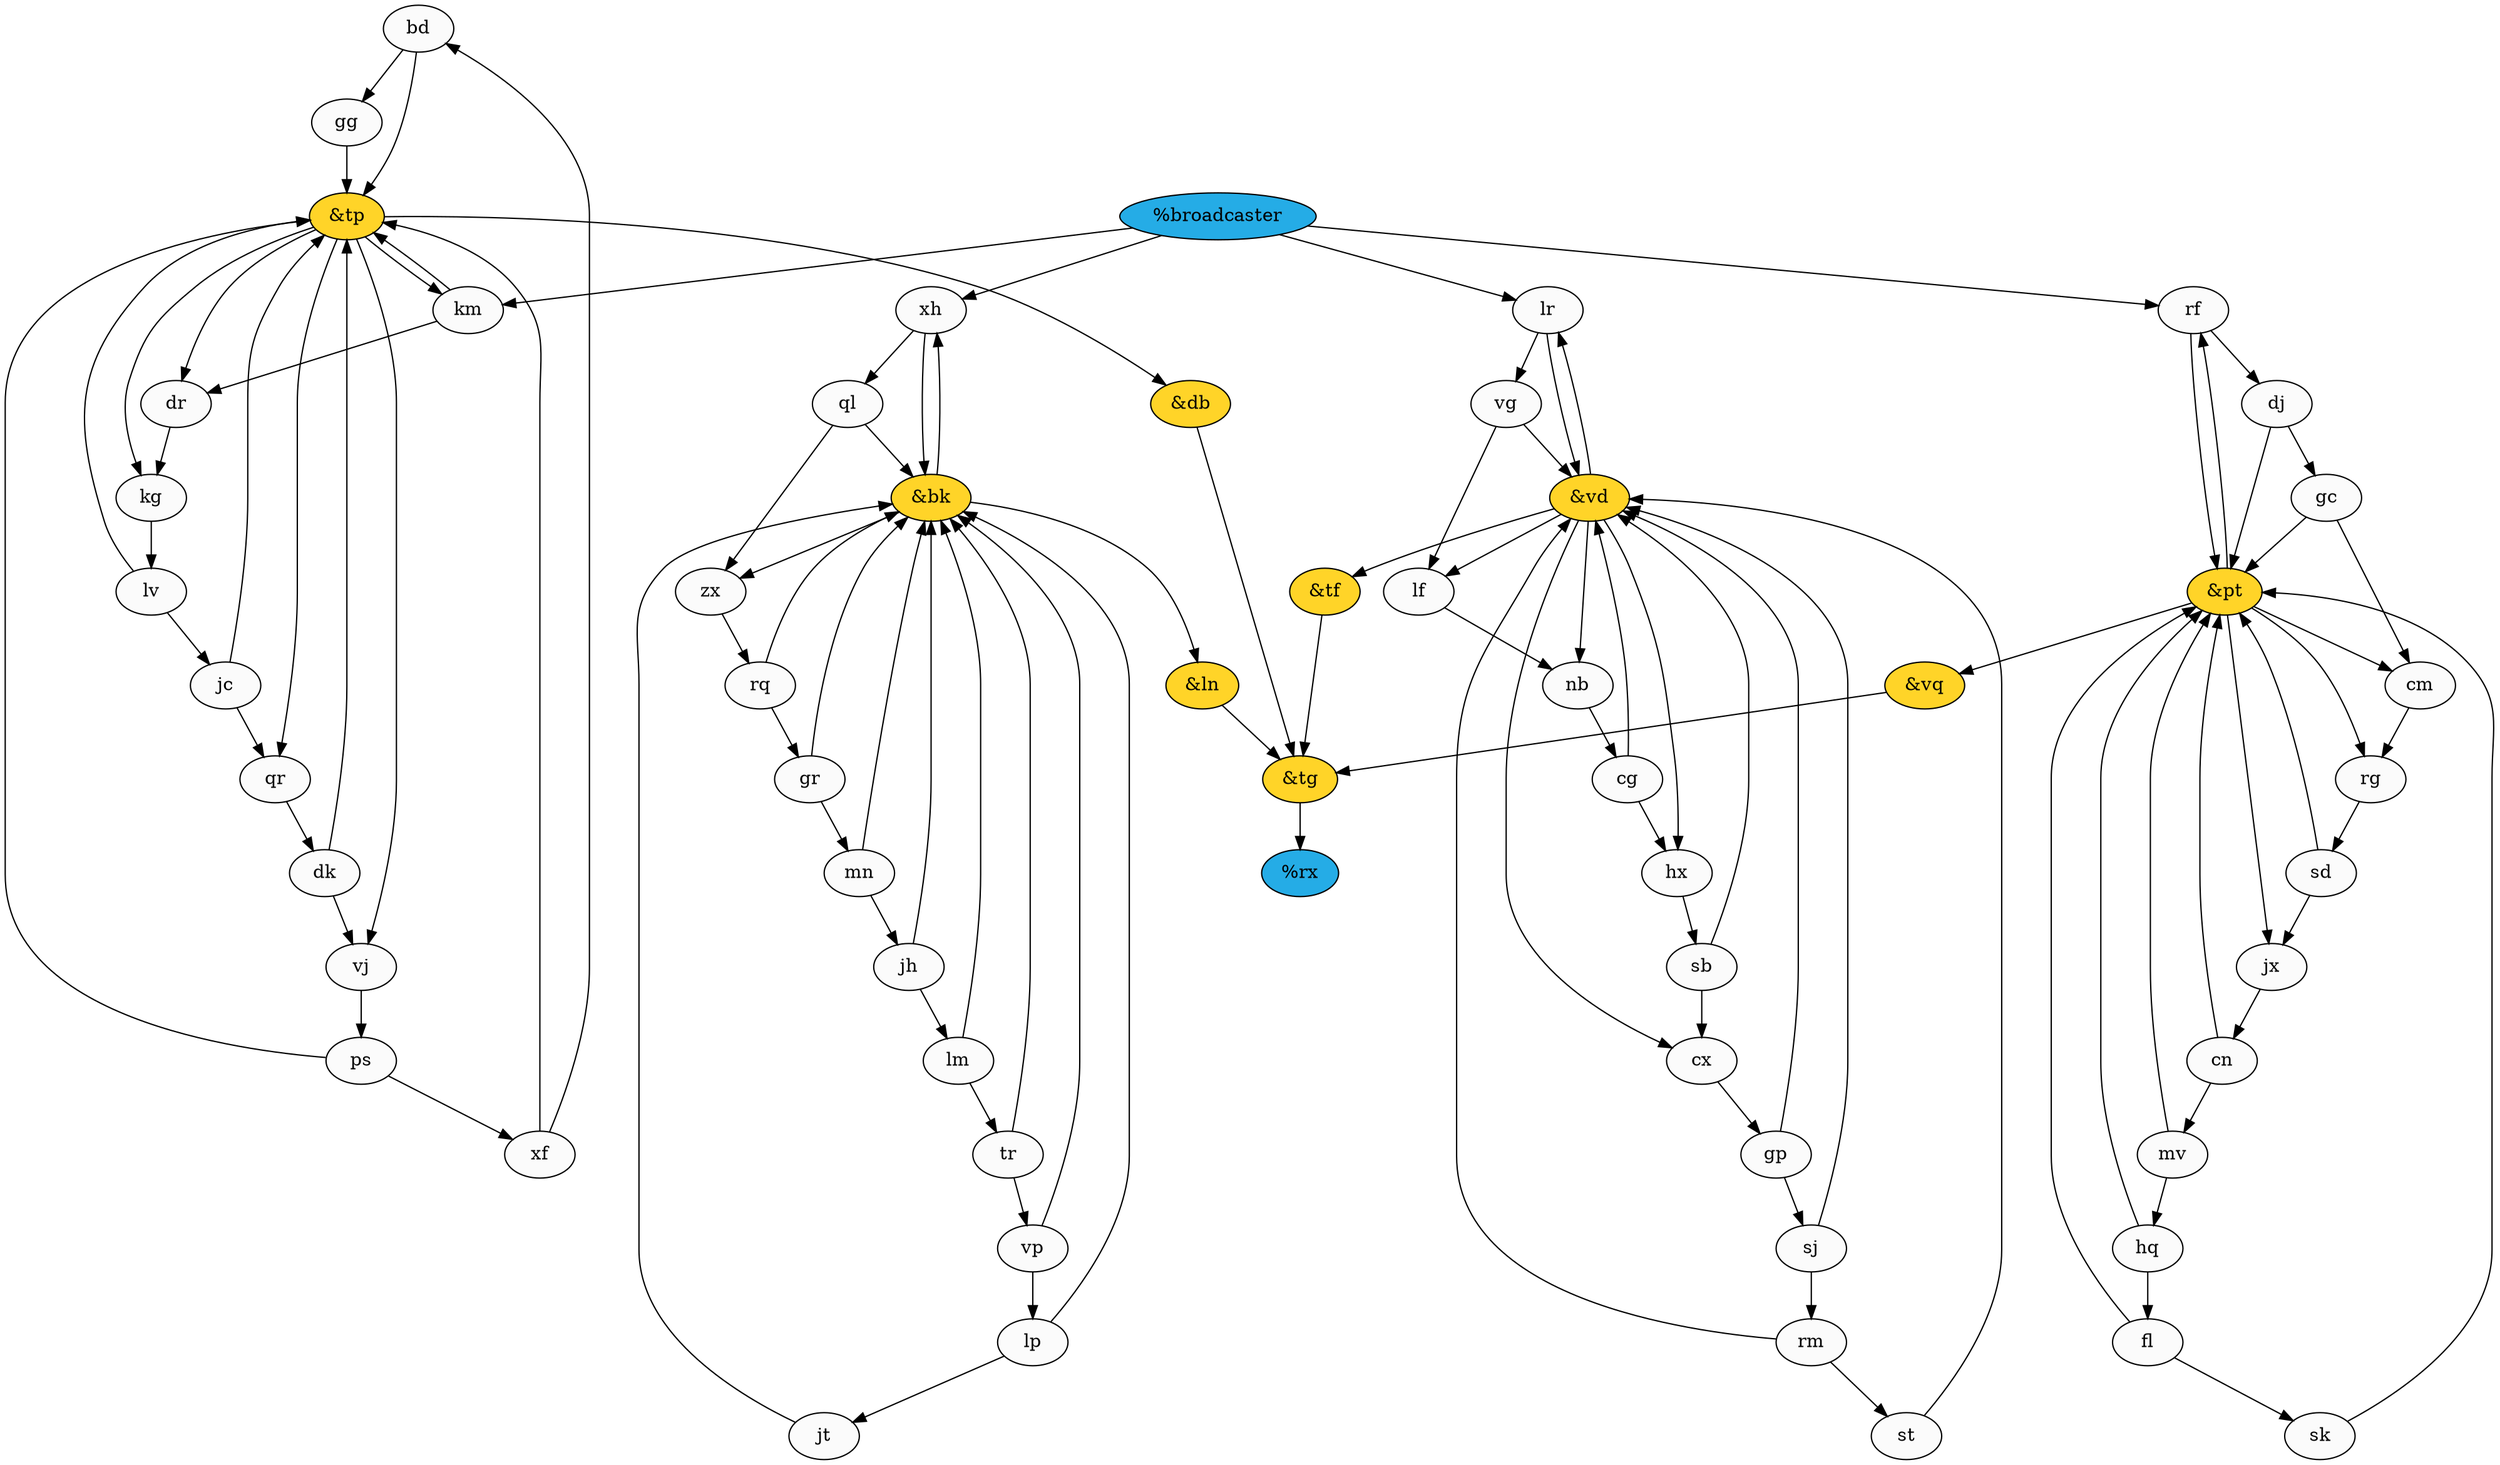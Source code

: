 digraph G {
node [style="filled"];"bd" [fillcolor="#fbfbfb"];
"bd" -> "tp";
"bd" -> "gg";
"bk" [label="&bk" fillcolor="#ffd428"];
"bk" -> "xh";
"bk" -> "ln";
"bk" -> "zx";
"broadcaster" [label="%broadcaster" fillcolor="#25ace6"];
"broadcaster" -> "km";
"broadcaster" -> "lr";
"broadcaster" -> "xh";
"broadcaster" -> "rf";
"cg" [fillcolor="#fbfbfb"];
"cg" -> "vd";
"cg" -> "hx";
"cm" [fillcolor="#fbfbfb"];
"cm" -> "rg";
"cn" [fillcolor="#fbfbfb"];
"cn" -> "mv";
"cn" -> "pt";
"cx" [fillcolor="#fbfbfb"];
"cx" -> "gp";
"db" [label="&db" fillcolor="#ffd428"];
"db" -> "tg";
"dj" [fillcolor="#fbfbfb"];
"dj" -> "pt";
"dj" -> "gc";
"dk" [fillcolor="#fbfbfb"];
"dk" -> "tp";
"dk" -> "vj";
"dr" [fillcolor="#fbfbfb"];
"dr" -> "kg";
"fl" [fillcolor="#fbfbfb"];
"fl" -> "pt";
"fl" -> "sk";
"gc" [fillcolor="#fbfbfb"];
"gc" -> "cm";
"gc" -> "pt";
"gg" [fillcolor="#fbfbfb"];
"gg" -> "tp";
"gp" [fillcolor="#fbfbfb"];
"gp" -> "vd";
"gp" -> "sj";
"gr" [fillcolor="#fbfbfb"];
"gr" -> "bk";
"gr" -> "mn";
"hq" [fillcolor="#fbfbfb"];
"hq" -> "fl";
"hq" -> "pt";
"hx" [fillcolor="#fbfbfb"];
"hx" -> "sb";
"jc" [fillcolor="#fbfbfb"];
"jc" -> "tp";
"jc" -> "qr";
"jh" [fillcolor="#fbfbfb"];
"jh" -> "lm";
"jh" -> "bk";
"jt" [fillcolor="#fbfbfb"];
"jt" -> "bk";
"jx" [fillcolor="#fbfbfb"];
"jx" -> "cn";
"kg" [fillcolor="#fbfbfb"];
"kg" -> "lv";
"km" [fillcolor="#fbfbfb"];
"km" -> "tp";
"km" -> "dr";
"lf" [fillcolor="#fbfbfb"];
"lf" -> "nb";
"lm" [fillcolor="#fbfbfb"];
"lm" -> "tr";
"lm" -> "bk";
"ln" [label="&ln" fillcolor="#ffd428"];
"ln" -> "tg";
"lp" [fillcolor="#fbfbfb"];
"lp" -> "jt";
"lp" -> "bk";
"lr" [fillcolor="#fbfbfb"];
"lr" -> "vd";
"lr" -> "vg";
"lv" [fillcolor="#fbfbfb"];
"lv" -> "jc";
"lv" -> "tp";
"mn" [fillcolor="#fbfbfb"];
"mn" -> "jh";
"mn" -> "bk";
"mv" [fillcolor="#fbfbfb"];
"mv" -> "pt";
"mv" -> "hq";
"nb" [fillcolor="#fbfbfb"];
"nb" -> "cg";
"ps" [fillcolor="#fbfbfb"];
"ps" -> "xf";
"ps" -> "tp";
"pt" [label="&pt" fillcolor="#ffd428"];
"pt" -> "vq";
"pt" -> "rf";
"pt" -> "cm";
"pt" -> "jx";
"pt" -> "rg";
"ql" [fillcolor="#fbfbfb"];
"ql" -> "bk";
"ql" -> "zx";
"qr" [fillcolor="#fbfbfb"];
"qr" -> "dk";
"rf" [fillcolor="#fbfbfb"];
"rf" -> "pt";
"rf" -> "dj";
"rg" [fillcolor="#fbfbfb"];
"rg" -> "sd";
"rm" [fillcolor="#fbfbfb"];
"rm" -> "st";
"rm" -> "vd";
"rq" [fillcolor="#fbfbfb"];
"rq" -> "bk";
"rq" -> "gr";
"rx" [label="%rx" fillcolor="#25ace6"];
"sb" [fillcolor="#fbfbfb"];
"sb" -> "vd";
"sb" -> "cx";
"sd" [fillcolor="#fbfbfb"];
"sd" -> "pt";
"sd" -> "jx";
"sj" [fillcolor="#fbfbfb"];
"sj" -> "rm";
"sj" -> "vd";
"sk" [fillcolor="#fbfbfb"];
"sk" -> "pt";
"st" [fillcolor="#fbfbfb"];
"st" -> "vd";
"tf" [label="&tf" fillcolor="#ffd428"];
"tf" -> "tg";
"tg" [label="&tg" fillcolor="#ffd428"];
"tg" -> "rx";
"tp" [label="&tp" fillcolor="#ffd428"];
"tp" -> "dr";
"tp" -> "km";
"tp" -> "kg";
"tp" -> "db";
"tp" -> "vj";
"tp" -> "qr";
"tr" [fillcolor="#fbfbfb"];
"tr" -> "bk";
"tr" -> "vp";
"vd" [label="&vd" fillcolor="#ffd428"];
"vd" -> "tf";
"vd" -> "lf";
"vd" -> "nb";
"vd" -> "cx";
"vd" -> "hx";
"vd" -> "lr";
"vg" [fillcolor="#fbfbfb"];
"vg" -> "lf";
"vg" -> "vd";
"vj" [fillcolor="#fbfbfb"];
"vj" -> "ps";
"vp" [fillcolor="#fbfbfb"];
"vp" -> "lp";
"vp" -> "bk";
"vq" [label="&vq" fillcolor="#ffd428"];
"vq" -> "tg";
"xf" [fillcolor="#fbfbfb"];
"xf" -> "bd";
"xf" -> "tp";
"xh" [fillcolor="#fbfbfb"];
"xh" -> "bk";
"xh" -> "ql";
"zx" [fillcolor="#fbfbfb"];
"zx" -> "rq";
}
